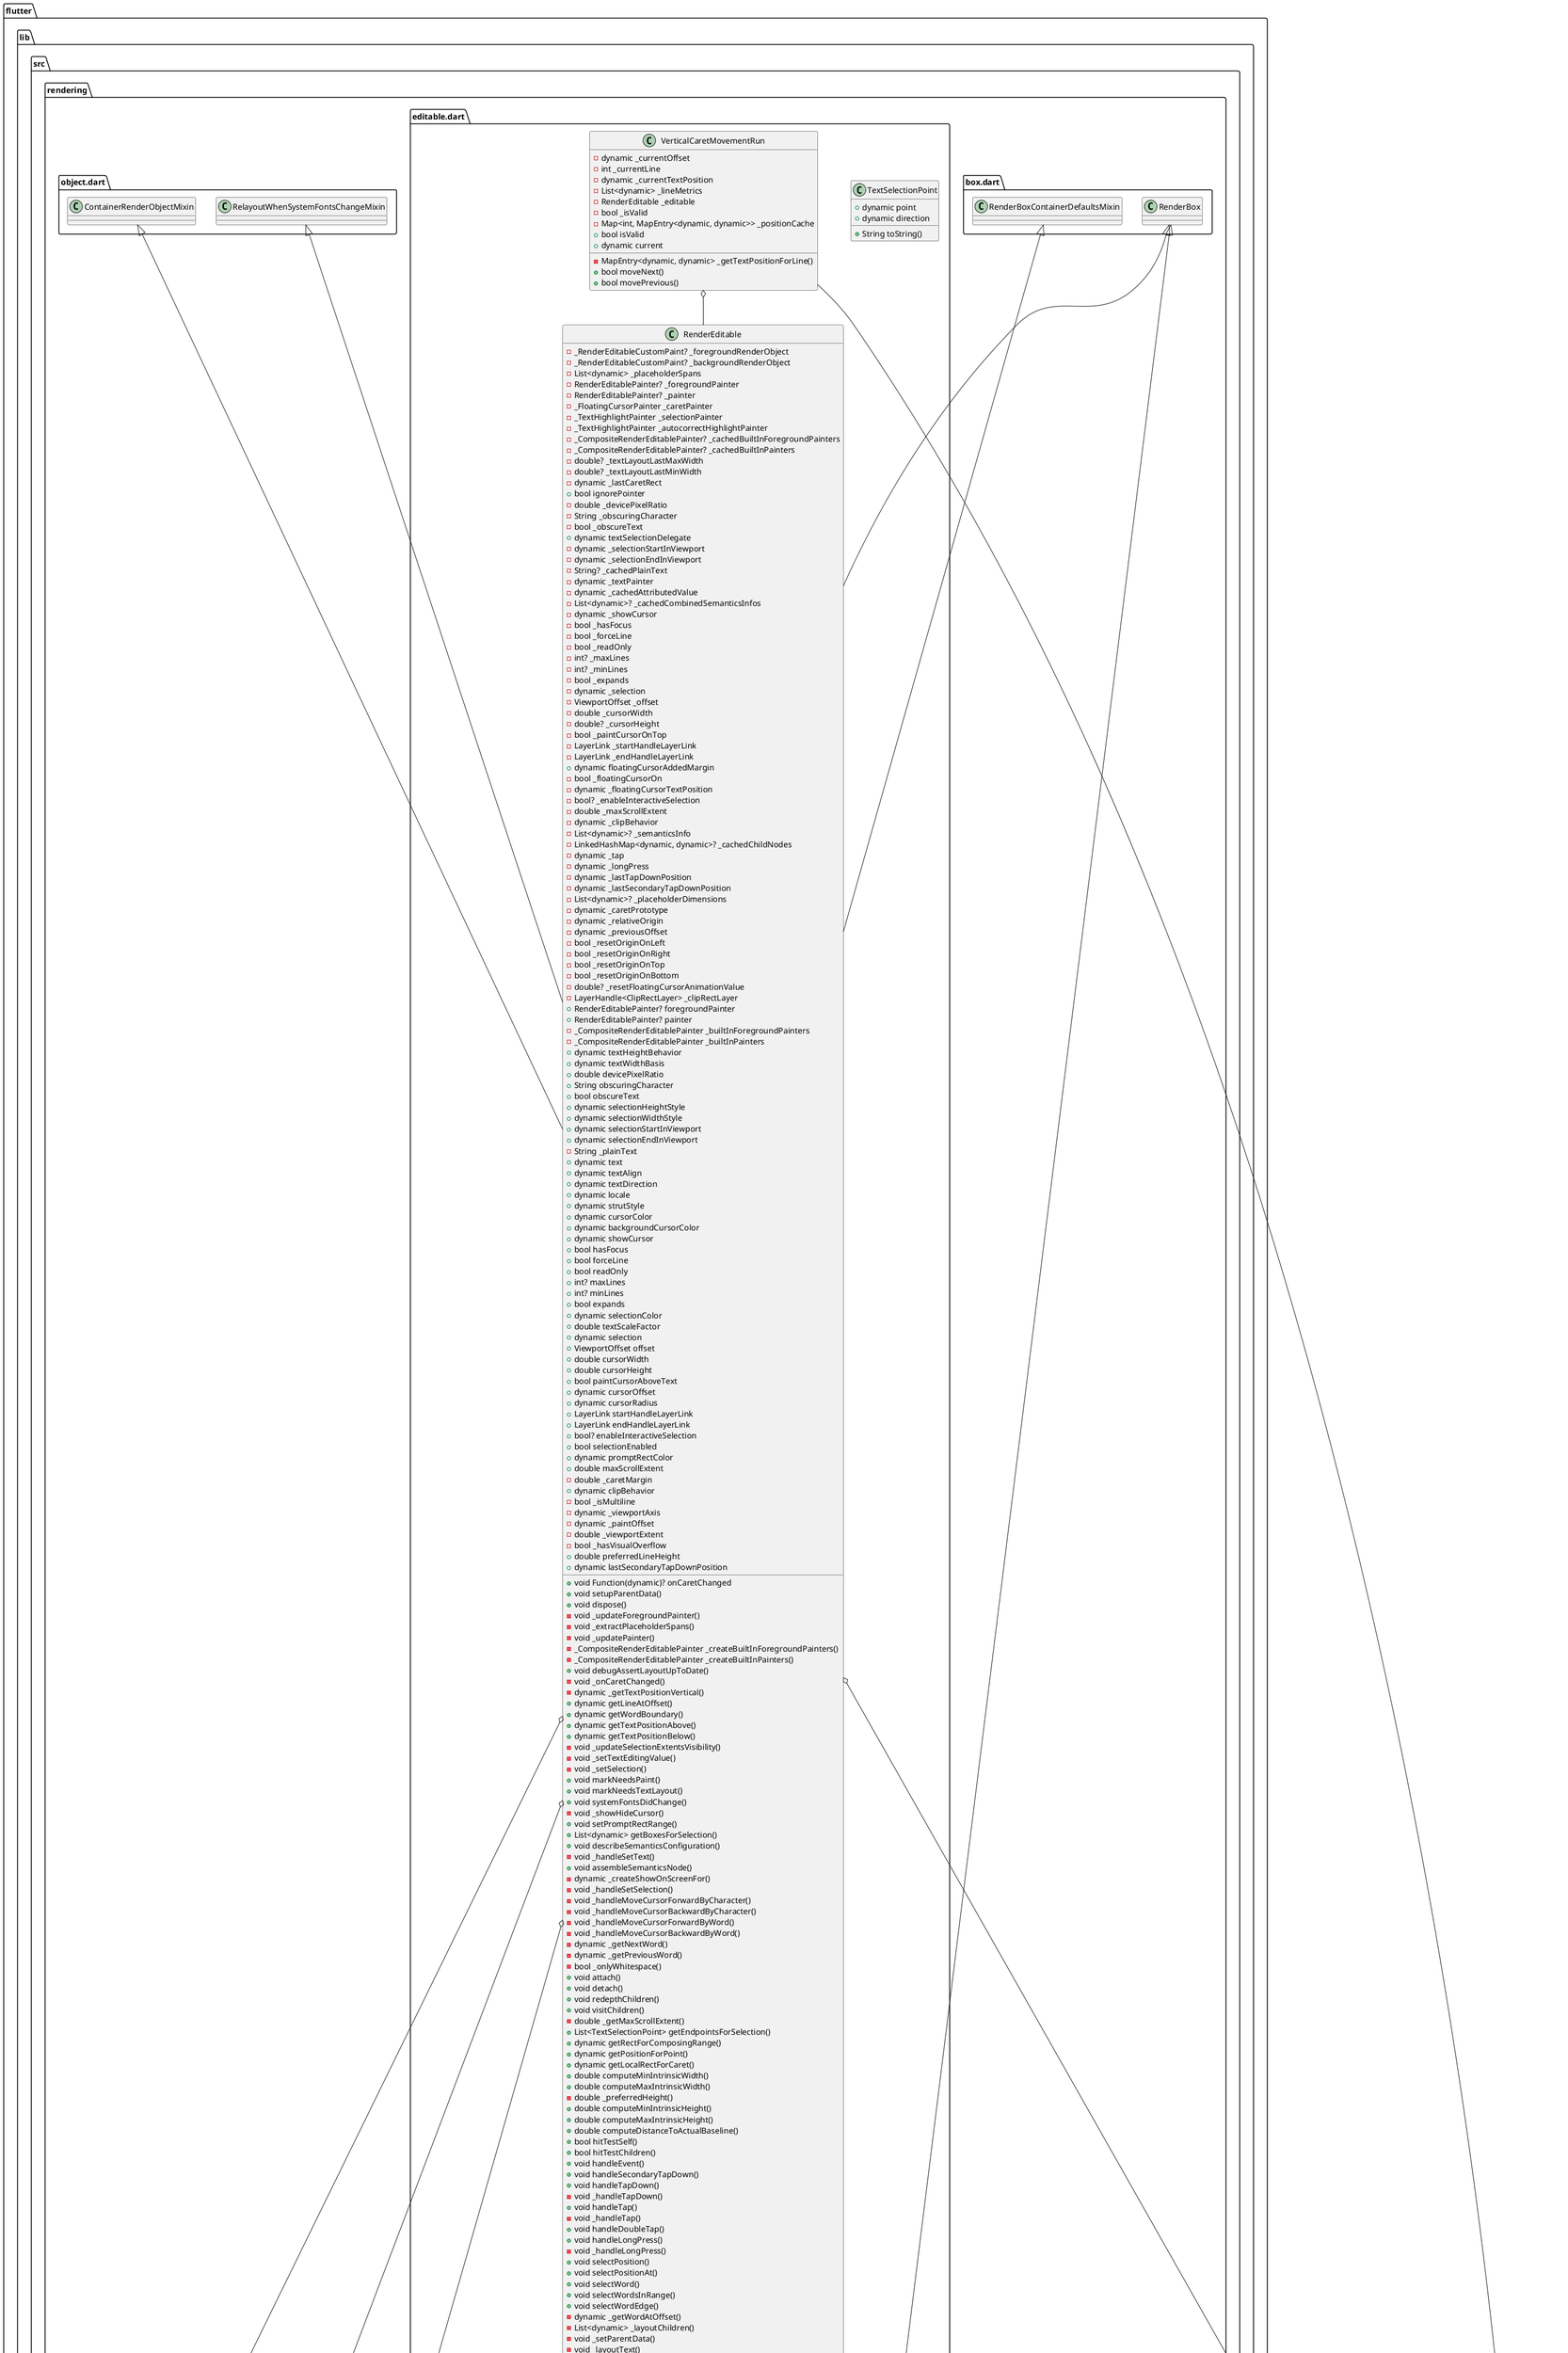 @startuml
set namespaceSeparator ::

class "flutter::lib::src::rendering::editable.dart::TextSelectionPoint" {
  +dynamic point
  +dynamic direction
  +String toString()
}

class "flutter::lib::src::rendering::editable.dart::VerticalCaretMovementRun" {
  -dynamic _currentOffset
  -int _currentLine
  -dynamic _currentTextPosition
  -List<dynamic> _lineMetrics
  -RenderEditable _editable
  -bool _isValid
  -Map<int, MapEntry<dynamic, dynamic>> _positionCache
  +bool isValid
  +dynamic current
  -MapEntry<dynamic, dynamic> _getTextPositionForLine()
  +bool moveNext()
  +bool movePrevious()
}

"flutter::lib::src::rendering::editable.dart::VerticalCaretMovementRun" o-- "flutter::lib::src::rendering::editable.dart::RenderEditable"
"dart::core::Iterator" <|-- "flutter::lib::src::rendering::editable.dart::VerticalCaretMovementRun"

class "flutter::lib::src::rendering::editable.dart::RenderEditable" {
  -_RenderEditableCustomPaint? _foregroundRenderObject
  -_RenderEditableCustomPaint? _backgroundRenderObject
  -List<dynamic> _placeholderSpans
  -RenderEditablePainter? _foregroundPainter
  -RenderEditablePainter? _painter
  -_FloatingCursorPainter _caretPainter
  -_TextHighlightPainter _selectionPainter
  -_TextHighlightPainter _autocorrectHighlightPainter
  -_CompositeRenderEditablePainter? _cachedBuiltInForegroundPainters
  -_CompositeRenderEditablePainter? _cachedBuiltInPainters
  -double? _textLayoutLastMaxWidth
  -double? _textLayoutLastMinWidth
  -dynamic _lastCaretRect
  +void Function(dynamic)? onCaretChanged
  +bool ignorePointer
  -double _devicePixelRatio
  -String _obscuringCharacter
  -bool _obscureText
  +dynamic textSelectionDelegate
  -dynamic _selectionStartInViewport
  -dynamic _selectionEndInViewport
  -String? _cachedPlainText
  -dynamic _textPainter
  -dynamic _cachedAttributedValue
  -List<dynamic>? _cachedCombinedSemanticsInfos
  -dynamic _showCursor
  -bool _hasFocus
  -bool _forceLine
  -bool _readOnly
  -int? _maxLines
  -int? _minLines
  -bool _expands
  -dynamic _selection
  -ViewportOffset _offset
  -double _cursorWidth
  -double? _cursorHeight
  -bool _paintCursorOnTop
  -LayerLink _startHandleLayerLink
  -LayerLink _endHandleLayerLink
  +dynamic floatingCursorAddedMargin
  -bool _floatingCursorOn
  -dynamic _floatingCursorTextPosition
  -bool? _enableInteractiveSelection
  -double _maxScrollExtent
  -dynamic _clipBehavior
  -List<dynamic>? _semanticsInfo
  -LinkedHashMap<dynamic, dynamic>? _cachedChildNodes
  -dynamic _tap
  -dynamic _longPress
  -dynamic _lastTapDownPosition
  -dynamic _lastSecondaryTapDownPosition
  -List<dynamic>? _placeholderDimensions
  -dynamic _caretPrototype
  -dynamic _relativeOrigin
  -dynamic _previousOffset
  -bool _resetOriginOnLeft
  -bool _resetOriginOnRight
  -bool _resetOriginOnTop
  -bool _resetOriginOnBottom
  -double? _resetFloatingCursorAnimationValue
  -LayerHandle<ClipRectLayer> _clipRectLayer
  +RenderEditablePainter? foregroundPainter
  +RenderEditablePainter? painter
  -_CompositeRenderEditablePainter _builtInForegroundPainters
  -_CompositeRenderEditablePainter _builtInPainters
  +dynamic textHeightBehavior
  +dynamic textWidthBasis
  +double devicePixelRatio
  +String obscuringCharacter
  +bool obscureText
  +dynamic selectionHeightStyle
  +dynamic selectionWidthStyle
  +dynamic selectionStartInViewport
  +dynamic selectionEndInViewport
  -String _plainText
  +dynamic text
  +dynamic textAlign
  +dynamic textDirection
  +dynamic locale
  +dynamic strutStyle
  +dynamic cursorColor
  +dynamic backgroundCursorColor
  +dynamic showCursor
  +bool hasFocus
  +bool forceLine
  +bool readOnly
  +int? maxLines
  +int? minLines
  +bool expands
  +dynamic selectionColor
  +double textScaleFactor
  +dynamic selection
  +ViewportOffset offset
  +double cursorWidth
  +double cursorHeight
  +bool paintCursorAboveText
  +dynamic cursorOffset
  +dynamic cursorRadius
  +LayerLink startHandleLayerLink
  +LayerLink endHandleLayerLink
  +bool? enableInteractiveSelection
  +bool selectionEnabled
  +dynamic promptRectColor
  +double maxScrollExtent
  -double _caretMargin
  +dynamic clipBehavior
  -bool _isMultiline
  -dynamic _viewportAxis
  -dynamic _paintOffset
  -double _viewportExtent
  -bool _hasVisualOverflow
  +double preferredLineHeight
  +dynamic lastSecondaryTapDownPosition
  +void setupParentData()
  +void dispose()
  -void _updateForegroundPainter()
  -void _extractPlaceholderSpans()
  -void _updatePainter()
  -_CompositeRenderEditablePainter _createBuiltInForegroundPainters()
  -_CompositeRenderEditablePainter _createBuiltInPainters()
  +void debugAssertLayoutUpToDate()
  -void _onCaretChanged()
  -dynamic _getTextPositionVertical()
  +dynamic getLineAtOffset()
  +dynamic getWordBoundary()
  +dynamic getTextPositionAbove()
  +dynamic getTextPositionBelow()
  -void _updateSelectionExtentsVisibility()
  -void _setTextEditingValue()
  -void _setSelection()
  +void markNeedsPaint()
  +void markNeedsTextLayout()
  +void systemFontsDidChange()
  -void _showHideCursor()
  +void setPromptRectRange()
  +List<dynamic> getBoxesForSelection()
  +void describeSemanticsConfiguration()
  -void _handleSetText()
  +void assembleSemanticsNode()
  -dynamic _createShowOnScreenFor()
  -void _handleSetSelection()
  -void _handleMoveCursorForwardByCharacter()
  -void _handleMoveCursorBackwardByCharacter()
  -void _handleMoveCursorForwardByWord()
  -void _handleMoveCursorBackwardByWord()
  -dynamic _getNextWord()
  -dynamic _getPreviousWord()
  -bool _onlyWhitespace()
  +void attach()
  +void detach()
  +void redepthChildren()
  +void visitChildren()
  -double _getMaxScrollExtent()
  +List<TextSelectionPoint> getEndpointsForSelection()
  +dynamic getRectForComposingRange()
  +dynamic getPositionForPoint()
  +dynamic getLocalRectForCaret()
  +double computeMinIntrinsicWidth()
  +double computeMaxIntrinsicWidth()
  -double _preferredHeight()
  +double computeMinIntrinsicHeight()
  +double computeMaxIntrinsicHeight()
  +double computeDistanceToActualBaseline()
  +bool hitTestSelf()
  +bool hitTestChildren()
  +void handleEvent()
  +void handleSecondaryTapDown()
  +void handleTapDown()
  -void _handleTapDown()
  +void handleTap()
  -void _handleTap()
  +void handleDoubleTap()
  +void handleLongPress()
  -void _handleLongPress()
  +void selectPosition()
  +void selectPositionAt()
  +void selectWord()
  +void selectWordsInRange()
  +void selectWordEdge()
  -dynamic _getWordAtOffset()
  -List<dynamic> _layoutChildren()
  -void _setParentData()
  -void _layoutText()
  -void _computeTextMetricsIfNeeded()
  -void _computeCaretPrototype()
  -dynamic _snapToPhysicalPixel()
  -bool _canComputeDryLayout()
  +dynamic computeDryLayout()
  +void performLayout()
  +dynamic calculateBoundedFloatingCursorOffset()
  +void setFloatingCursor()
  -MapEntry<int, dynamic> _lineNumberFor()
  +VerticalCaretMovementRun startVerticalCaretMovement()
  -void _paintContents()
  -void _paintHandleLayers()
  +void paint()
  +dynamic describeApproximatePaintClip()
  +void debugFillProperties()
  +List<dynamic> debugDescribeChildren()
}

"flutter::lib::src::rendering::editable.dart::RenderEditable" o-- "flutter::lib::src::rendering::editable.dart::_RenderEditableCustomPaint"
"flutter::lib::src::rendering::editable.dart::RenderEditable" o-- "flutter::lib::src::rendering::editable.dart::RenderEditablePainter"
"flutter::lib::src::rendering::editable.dart::RenderEditable" o-- "flutter::lib::src::rendering::editable.dart::_FloatingCursorPainter"
"flutter::lib::src::rendering::editable.dart::RenderEditable" o-- "flutter::lib::src::rendering::editable.dart::_TextHighlightPainter"
"flutter::lib::src::rendering::editable.dart::RenderEditable" o-- "flutter::lib::src::rendering::editable.dart::_CompositeRenderEditablePainter"
"flutter::lib::src::rendering::editable.dart::RenderEditable" o-- "flutter::lib::src::rendering::editable.dart::void Function(dynamic)"
"flutter::lib::src::rendering::editable.dart::RenderEditable" o-- "flutter::lib::src::rendering::viewport_offset.dart::ViewportOffset"
"flutter::lib::src::rendering::editable.dart::RenderEditable" o-- "flutter::lib::src::rendering::layer.dart::LayerLink"
"flutter::lib::src::rendering::editable.dart::RenderEditable" o-- "dart::collection::LinkedHashMap<dynamic, dynamic>"
"flutter::lib::src::rendering::editable.dart::RenderEditable" o-- "flutter::lib::src::rendering::layer.dart::LayerHandle<ClipRectLayer>"
"flutter::lib::src::rendering::box.dart::RenderBox" <|-- "flutter::lib::src::rendering::editable.dart::RenderEditable"
"flutter::lib::src::rendering::object.dart::RelayoutWhenSystemFontsChangeMixin" <|-- "flutter::lib::src::rendering::editable.dart::RenderEditable"
"flutter::lib::src::rendering::object.dart::ContainerRenderObjectMixin" <|-- "flutter::lib::src::rendering::editable.dart::RenderEditable"
"flutter::lib::src::rendering::box.dart::RenderBoxContainerDefaultsMixin" <|-- "flutter::lib::src::rendering::editable.dart::RenderEditable"

class "flutter::lib::src::rendering::editable.dart::_RenderEditableCustomPaint" {
  -RenderEditablePainter? _painter
  +RenderEditable? parent
  +bool isRepaintBoundary
  +bool sizedByParent
  +RenderEditablePainter? painter
  +void paint()
  +void attach()
  +void detach()
  +dynamic computeDryLayout()
}

"flutter::lib::src::rendering::editable.dart::_RenderEditableCustomPaint" o-- "flutter::lib::src::rendering::editable.dart::RenderEditablePainter"
"flutter::lib::src::rendering::editable.dart::_RenderEditableCustomPaint" o-- "flutter::lib::src::rendering::editable.dart::RenderEditable"
"flutter::lib::src::rendering::box.dart::RenderBox" <|-- "flutter::lib::src::rendering::editable.dart::_RenderEditableCustomPaint"

abstract class "flutter::lib::src::rendering::editable.dart::RenderEditablePainter" {
  +bool shouldRepaint()
  +void paint()
}

class "flutter::lib::src::rendering::editable.dart::_TextHighlightPainter" {
  +dynamic highlightPaint
  -dynamic _highlightColor
  -dynamic _highlightedRange
  -dynamic _selectionHeightStyle
  -dynamic _selectionWidthStyle
  +dynamic highlightColor
  +dynamic highlightedRange
  +dynamic selectionHeightStyle
  +dynamic selectionWidthStyle
  +void paint()
  +bool shouldRepaint()
}

"flutter::lib::src::rendering::editable.dart::RenderEditablePainter" <|-- "flutter::lib::src::rendering::editable.dart::_TextHighlightPainter"

class "flutter::lib::src::rendering::editable.dart::_FloatingCursorPainter" {
  -bool _shouldPaint
  +void Function(dynamic) caretPaintCallback
  +bool showRegularCaret
  +dynamic caretPaint
  +dynamic floatingCursorPaint
  -dynamic _caretColor
  -dynamic _cursorRadius
  -dynamic _cursorOffset
  -dynamic _backgroundCursorColor
  -dynamic _floatingCursorRect
  +bool shouldPaint
  +dynamic caretColor
  +dynamic cursorRadius
  +dynamic cursorOffset
  +dynamic backgroundCursorColor
  +dynamic floatingCursorRect
  +void paintRegularCursor()
  +void paint()
  +bool shouldRepaint()
}

"flutter::lib::src::rendering::editable.dart::_FloatingCursorPainter" o-- "flutter::lib::src::rendering::editable.dart::void Function(dynamic)"
"flutter::lib::src::rendering::editable.dart::RenderEditablePainter" <|-- "flutter::lib::src::rendering::editable.dart::_FloatingCursorPainter"

class "flutter::lib::src::rendering::editable.dart::_CompositeRenderEditablePainter" {
  +List<RenderEditablePainter> painters
  +void addListener()
  +void removeListener()
  +void paint()
  +bool shouldRepaint()
}

"flutter::lib::src::rendering::editable.dart::RenderEditablePainter" <|-- "flutter::lib::src::rendering::editable.dart::_CompositeRenderEditablePainter"


@enduml